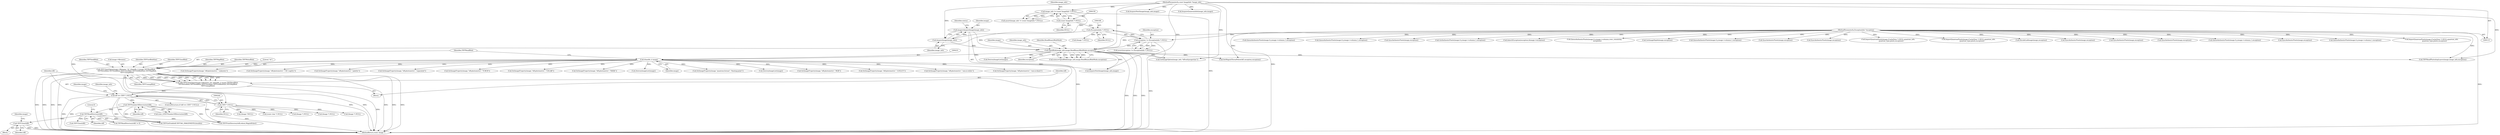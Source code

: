 digraph "0_ImageMagick_58cf5bf4fade82e3b510e8f3463a967278a3e410_0@pointer" {
"1000321" [label="(Call,TIFFClose(tiff))"];
"1000290" [label="(Call,TIFFReadDirectory(tiff))"];
"1000269" [label="(Call,TIFFNumberOfDirectories(tiff))"];
"1000241" [label="(Call,tiff == (TIFF *) NULL)"];
"1000223" [label="(Call,tiff=TIFFClientOpen(image->filename,\"rb\",(thandle_t) image,TIFFReadBlob,\n    TIFFWriteBlob,TIFFSeekBlob,TIFFCloseBlob,TIFFGetBlobSize,TIFFMapBlob,\n    TIFFUnmapBlob))"];
"1000225" [label="(Call,TIFFClientOpen(image->filename,\"rb\",(thandle_t) image,TIFFReadBlob,\n    TIFFWriteBlob,TIFFSeekBlob,TIFFCloseBlob,TIFFGetBlobSize,TIFFMapBlob,\n    TIFFUnmapBlob))"];
"1000230" [label="(Call,(thandle_t) image)"];
"1000200" [label="(Call,OpenBlob(image_info,image,ReadBinaryBlobMode,exception))"];
"1000196" [label="(Call,AcquireImage(image_info))"];
"1000156" [label="(Call,image_info != (const ImageInfo *) NULL)"];
"1000116" [label="(MethodParameterIn,const ImageInfo *image_info)"];
"1000158" [label="(Call,(const ImageInfo *) NULL)"];
"1000194" [label="(Call,image=AcquireImage(image_info))"];
"1000183" [label="(Call,exception != (ExceptionInfo *) NULL)"];
"1000117" [label="(MethodParameterIn,ExceptionInfo *exception)"];
"1000185" [label="(Call,(ExceptionInfo *) NULL)"];
"1000243" [label="(Call,(TIFF *) NULL)"];
"1000487" [label="(Call,SetImageProperty(image,\"tiff:photometric\",\"RGB\"))"];
"1000243" [label="(Call,(TIFF *) NULL)"];
"1000202" [label="(Identifier,image)"];
"1000160" [label="(Identifier,NULL)"];
"1002764" [label="(Call,QueueAuthenticPixels(image,0,y,image->columns,rows_remaining,\n            exception))"];
"1000224" [label="(Identifier,tiff)"];
"1000201" [label="(Identifier,image_info)"];
"1000324" [label="(Identifier,image)"];
"1000514" [label="(Call,SetImageProperty(image,\"tiff:photometric\",\"LOGLUV\"))"];
"1001518" [label="(Call,GetImageDepth(image,exception))"];
"1000155" [label="(Call,assert(image_info != (const ImageInfo *) NULL))"];
"1000289" [label="(Call,TIFFReadDirectory(tiff) != 0)"];
"1000270" [label="(Identifier,tiff)"];
"1000469" [label="(Call,SetImageProperty(image,\"tiff:photometric\",\"min-is-white\"))"];
"1003116" [label="(Call,QueueAuthenticPixels(image,0,y,image->columns,1,exception))"];
"1002450" [label="(Call,SyncAuthenticPixels(image,exception))"];
"1002629" [label="(Call,SyncAuthenticPixels(image,exception))"];
"1000225" [label="(Call,TIFFClientOpen(image->filename,\"rb\",(thandle_t) image,TIFFReadBlob,\n    TIFFWriteBlob,TIFFSeekBlob,TIFFCloseBlob,TIFFGetBlobSize,TIFFMapBlob,\n    TIFFUnmapBlob))"];
"1003385" [label="(MethodReturn,static Image *)"];
"1000195" [label="(Identifier,image)"];
"1000290" [label="(Call,TIFFReadDirectory(tiff))"];
"1001867" [label="(Call,ImportQuantumPixels(image,(CacheView *) NULL,quantum_info,\n            quantum_type,pixels,exception))"];
"1000460" [label="(Call,SetImageProperty(image,\"tiff:photometric\",\"min-is-black\"))"];
"1002244" [label="(Call,ImportQuantumPixels(image,(CacheView *) NULL,quantum_info,\n              quantum_type,pixels,exception))"];
"1000322" [label="(Identifier,tiff)"];
"1000291" [label="(Identifier,tiff)"];
"1000269" [label="(Call,TIFFNumberOfDirectories(tiff))"];
"1000118" [label="(Block,)"];
"1003244" [label="(Call,DecodeLabImage(image,exception))"];
"1000760" [label="(Call,(const char *) NULL)"];
"1000317" [label="(Call,(Image *) NULL)"];
"1000235" [label="(Identifier,TIFFSeekBlob)"];
"1000212" [label="(Call,DestroyImageList(image))"];
"1000345" [label="(Call,TIFFPrintDirectory(tiff,stdout,MagickFalse))"];
"1003197" [label="(Call,SyncAuthenticPixels(image,exception))"];
"1002255" [label="(Call,SyncAuthenticPixels(image,exception))"];
"1000226" [label="(Call,image->filename)"];
"1000352" [label="(Call,TIFFGetField(tiff,TIFFTAG_IMAGEWIDTH,&width))"];
"1002077" [label="(Call,SyncAuthenticPixels(image,exception))"];
"1000248" [label="(Identifier,image)"];
"1000116" [label="(MethodParameterIn,const ImageInfo *image_info)"];
"1000184" [label="(Identifier,exception)"];
"1001849" [label="(Call,QueueAuthenticPixels(image,0,y,image->columns,1,exception))"];
"1000197" [label="(Identifier,image_info)"];
"1003309" [label="(Call,AcquireNextImage(image_info,image))"];
"1000194" [label="(Call,image=AcquireImage(image_info))"];
"1000267" [label="(Call,(size_t)TIFFNumberOfDirectories(tiff))"];
"1000183" [label="(Call,exception != (ExceptionInfo *) NULL)"];
"1000232" [label="(Identifier,image)"];
"1000158" [label="(Call,(const ImageInfo *) NULL)"];
"1000310" [label="(Call,AcquireNextImage(image_info,image))"];
"1001139" [label="(Call,AcquireQuantumInfo(image_info,image))"];
"1002969" [label="(Call,SyncAuthenticPixels(image,exception))"];
"1000300" [label="(Call,TIFFClose(tiff))"];
"1000320" [label="(Block,)"];
"1000307" [label="(Call,(Image *) NULL)"];
"1000550" [label="(Call,SetImageProperty(image,\"tiff:photometric\",\"unknown\"))"];
"1000156" [label="(Call,image_info != (const ImageInfo *) NULL)"];
"1000240" [label="(ControlStructure,if (tiff == (TIFF *) NULL))"];
"1000237" [label="(Identifier,TIFFGetBlobSize)"];
"1000292" [label="(Literal,0)"];
"1000117" [label="(MethodParameterIn,ExceptionInfo *exception)"];
"1000215" [label="(Call,(Image *) NULL)"];
"1000242" [label="(Identifier,tiff)"];
"1000252" [label="(Call,(Image *) NULL)"];
"1000753" [label="(Call,GetImageOption(image_info,\"tiff:exif-properties\"))"];
"1000187" [label="(Identifier,NULL)"];
"1000204" [label="(Identifier,exception)"];
"1000239" [label="(Identifier,TIFFUnmapBlob)"];
"1000505" [label="(Call,SetImageProperty(image,\"tiff:photometric\",\"CIE Log2(L)\"))"];
"1003355" [label="(Call,TIFFReadPhotoshopLayers(image,image_info,exception))"];
"1002048" [label="(Call,QueueAuthenticPixels(image,0,y,image->columns,1,exception))"];
"1000199" [label="(Identifier,status)"];
"1002066" [label="(Call,ImportQuantumPixels(image,(CacheView *) NULL,quantum_info,\n            quantum_type,pixels,exception))"];
"1002329" [label="(Call,QueueAuthenticPixels(image,0,y,image->columns,1,exception))"];
"1000321" [label="(Call,TIFFClose(tiff))"];
"1000200" [label="(Call,OpenBlob(image_info,image,ReadBinaryBlobMode,exception))"];
"1000478" [label="(Call,SetImageProperty(image,\"tiff:photometric\",\"palette\"))"];
"1002510" [label="(Call,QueueAuthenticPixels(image,0,y,image->columns,1,exception))"];
"1000245" [label="(Identifier,NULL)"];
"1000532" [label="(Call,SetImageProperty(image,\"tiff:photometric\",\"separated\"))"];
"1000203" [label="(Identifier,ReadBinaryBlobMode)"];
"1000258" [label="(Identifier,image_info)"];
"1000230" [label="(Call,(thandle_t) image)"];
"1000157" [label="(Identifier,image_info)"];
"1000541" [label="(Call,SetImageProperty(image,\"tiff:photometric\",\"YCBCR\"))"];
"1000241" [label="(Call,tiff == (TIFF *) NULL)"];
"1000220" [label="(Call,SetMagickThreadValue(tiff_exception,exception))"];
"1000185" [label="(Call,(ExceptionInfo *) NULL)"];
"1000496" [label="(Call,SetImageProperty(image,\"tiff:photometric\",\"CIELAB\"))"];
"1001878" [label="(Call,SyncAuthenticPixels(image,exception))"];
"1000236" [label="(Identifier,TIFFCloseBlob)"];
"1000198" [label="(Call,status=OpenBlob(image_info,image,ReadBinaryBlobMode,exception))"];
"1000233" [label="(Identifier,TIFFReadBlob)"];
"1002158" [label="(Call,GetAuthenticPixels(image,0,y,image->columns,1,exception))"];
"1000523" [label="(Call,SetImageProperty(image,\"tiff:photometric\",\"MASK\"))"];
"1000304" [label="(Call,DestroyImageList(image))"];
"1000196" [label="(Call,AcquireImage(image_info))"];
"1000223" [label="(Call,tiff=TIFFClientOpen(image->filename,\"rb\",(thandle_t) image,TIFFReadBlob,\n    TIFFWriteBlob,TIFFSeekBlob,TIFFCloseBlob,TIFFGetBlobSize,TIFFMapBlob,\n    TIFFUnmapBlob))"];
"1000647" [label="(Call,InheritException(exception,&image->exception))"];
"1003379" [label="(Call,(Image *)NULL)"];
"1000238" [label="(Identifier,TIFFMapBlob)"];
"1000449" [label="(Call,SetImageProperty(image,\"quantum:format\",\"floating-point\"))"];
"1000234" [label="(Identifier,TIFFWriteBlob)"];
"1000182" [label="(Call,assert(exception != (ExceptionInfo *) NULL))"];
"1000249" [label="(Call,DestroyImageList(image))"];
"1000229" [label="(Literal,\"rb\")"];
"1000321" -> "1000320"  [label="AST: "];
"1000321" -> "1000322"  [label="CFG: "];
"1000322" -> "1000321"  [label="AST: "];
"1000324" -> "1000321"  [label="CFG: "];
"1000321" -> "1003385"  [label="DDG: "];
"1000321" -> "1003385"  [label="DDG: "];
"1000290" -> "1000321"  [label="DDG: "];
"1000290" -> "1000289"  [label="AST: "];
"1000290" -> "1000291"  [label="CFG: "];
"1000291" -> "1000290"  [label="AST: "];
"1000292" -> "1000290"  [label="CFG: "];
"1000290" -> "1000289"  [label="DDG: "];
"1000269" -> "1000290"  [label="DDG: "];
"1000290" -> "1000300"  [label="DDG: "];
"1000290" -> "1000345"  [label="DDG: "];
"1000290" -> "1000352"  [label="DDG: "];
"1000269" -> "1000267"  [label="AST: "];
"1000269" -> "1000270"  [label="CFG: "];
"1000270" -> "1000269"  [label="AST: "];
"1000267" -> "1000269"  [label="CFG: "];
"1000269" -> "1000267"  [label="DDG: "];
"1000241" -> "1000269"  [label="DDG: "];
"1000269" -> "1000345"  [label="DDG: "];
"1000269" -> "1000352"  [label="DDG: "];
"1000241" -> "1000240"  [label="AST: "];
"1000241" -> "1000243"  [label="CFG: "];
"1000242" -> "1000241"  [label="AST: "];
"1000243" -> "1000241"  [label="AST: "];
"1000248" -> "1000241"  [label="CFG: "];
"1000258" -> "1000241"  [label="CFG: "];
"1000241" -> "1003385"  [label="DDG: "];
"1000241" -> "1003385"  [label="DDG: "];
"1000241" -> "1003385"  [label="DDG: "];
"1000223" -> "1000241"  [label="DDG: "];
"1000243" -> "1000241"  [label="DDG: "];
"1000241" -> "1000345"  [label="DDG: "];
"1000241" -> "1000352"  [label="DDG: "];
"1000223" -> "1000118"  [label="AST: "];
"1000223" -> "1000225"  [label="CFG: "];
"1000224" -> "1000223"  [label="AST: "];
"1000225" -> "1000223"  [label="AST: "];
"1000242" -> "1000223"  [label="CFG: "];
"1000223" -> "1003385"  [label="DDG: "];
"1000225" -> "1000223"  [label="DDG: "];
"1000225" -> "1000223"  [label="DDG: "];
"1000225" -> "1000223"  [label="DDG: "];
"1000225" -> "1000223"  [label="DDG: "];
"1000225" -> "1000223"  [label="DDG: "];
"1000225" -> "1000223"  [label="DDG: "];
"1000225" -> "1000223"  [label="DDG: "];
"1000225" -> "1000223"  [label="DDG: "];
"1000225" -> "1000223"  [label="DDG: "];
"1000225" -> "1000223"  [label="DDG: "];
"1000225" -> "1000239"  [label="CFG: "];
"1000226" -> "1000225"  [label="AST: "];
"1000229" -> "1000225"  [label="AST: "];
"1000230" -> "1000225"  [label="AST: "];
"1000233" -> "1000225"  [label="AST: "];
"1000234" -> "1000225"  [label="AST: "];
"1000235" -> "1000225"  [label="AST: "];
"1000236" -> "1000225"  [label="AST: "];
"1000237" -> "1000225"  [label="AST: "];
"1000238" -> "1000225"  [label="AST: "];
"1000239" -> "1000225"  [label="AST: "];
"1000225" -> "1003385"  [label="DDG: "];
"1000225" -> "1003385"  [label="DDG: "];
"1000225" -> "1003385"  [label="DDG: "];
"1000225" -> "1003385"  [label="DDG: "];
"1000225" -> "1003385"  [label="DDG: "];
"1000225" -> "1003385"  [label="DDG: "];
"1000225" -> "1003385"  [label="DDG: "];
"1000225" -> "1003385"  [label="DDG: "];
"1000225" -> "1003385"  [label="DDG: "];
"1000230" -> "1000225"  [label="DDG: "];
"1000230" -> "1000232"  [label="CFG: "];
"1000231" -> "1000230"  [label="AST: "];
"1000232" -> "1000230"  [label="AST: "];
"1000233" -> "1000230"  [label="CFG: "];
"1000200" -> "1000230"  [label="DDG: "];
"1000230" -> "1000249"  [label="DDG: "];
"1000230" -> "1000304"  [label="DDG: "];
"1000230" -> "1000310"  [label="DDG: "];
"1000230" -> "1000449"  [label="DDG: "];
"1000230" -> "1000460"  [label="DDG: "];
"1000230" -> "1000469"  [label="DDG: "];
"1000230" -> "1000478"  [label="DDG: "];
"1000230" -> "1000487"  [label="DDG: "];
"1000230" -> "1000496"  [label="DDG: "];
"1000230" -> "1000505"  [label="DDG: "];
"1000230" -> "1000514"  [label="DDG: "];
"1000230" -> "1000523"  [label="DDG: "];
"1000230" -> "1000532"  [label="DDG: "];
"1000230" -> "1000541"  [label="DDG: "];
"1000230" -> "1000550"  [label="DDG: "];
"1000200" -> "1000198"  [label="AST: "];
"1000200" -> "1000204"  [label="CFG: "];
"1000201" -> "1000200"  [label="AST: "];
"1000202" -> "1000200"  [label="AST: "];
"1000203" -> "1000200"  [label="AST: "];
"1000204" -> "1000200"  [label="AST: "];
"1000198" -> "1000200"  [label="CFG: "];
"1000200" -> "1003385"  [label="DDG: "];
"1000200" -> "1003385"  [label="DDG: "];
"1000200" -> "1003385"  [label="DDG: "];
"1000200" -> "1000198"  [label="DDG: "];
"1000200" -> "1000198"  [label="DDG: "];
"1000200" -> "1000198"  [label="DDG: "];
"1000200" -> "1000198"  [label="DDG: "];
"1000196" -> "1000200"  [label="DDG: "];
"1000116" -> "1000200"  [label="DDG: "];
"1000194" -> "1000200"  [label="DDG: "];
"1000183" -> "1000200"  [label="DDG: "];
"1000117" -> "1000200"  [label="DDG: "];
"1000200" -> "1000212"  [label="DDG: "];
"1000200" -> "1000220"  [label="DDG: "];
"1000200" -> "1000310"  [label="DDG: "];
"1000200" -> "1000753"  [label="DDG: "];
"1000200" -> "1003355"  [label="DDG: "];
"1000196" -> "1000194"  [label="AST: "];
"1000196" -> "1000197"  [label="CFG: "];
"1000197" -> "1000196"  [label="AST: "];
"1000194" -> "1000196"  [label="CFG: "];
"1000196" -> "1000194"  [label="DDG: "];
"1000156" -> "1000196"  [label="DDG: "];
"1000116" -> "1000196"  [label="DDG: "];
"1000156" -> "1000155"  [label="AST: "];
"1000156" -> "1000158"  [label="CFG: "];
"1000157" -> "1000156"  [label="AST: "];
"1000158" -> "1000156"  [label="AST: "];
"1000155" -> "1000156"  [label="CFG: "];
"1000156" -> "1003385"  [label="DDG: "];
"1000156" -> "1000155"  [label="DDG: "];
"1000156" -> "1000155"  [label="DDG: "];
"1000116" -> "1000156"  [label="DDG: "];
"1000158" -> "1000156"  [label="DDG: "];
"1000116" -> "1000115"  [label="AST: "];
"1000116" -> "1003385"  [label="DDG: "];
"1000116" -> "1000310"  [label="DDG: "];
"1000116" -> "1000753"  [label="DDG: "];
"1000116" -> "1001139"  [label="DDG: "];
"1000116" -> "1003309"  [label="DDG: "];
"1000116" -> "1003355"  [label="DDG: "];
"1000158" -> "1000160"  [label="CFG: "];
"1000159" -> "1000158"  [label="AST: "];
"1000160" -> "1000158"  [label="AST: "];
"1000158" -> "1000185"  [label="DDG: "];
"1000194" -> "1000118"  [label="AST: "];
"1000195" -> "1000194"  [label="AST: "];
"1000199" -> "1000194"  [label="CFG: "];
"1000194" -> "1003385"  [label="DDG: "];
"1000183" -> "1000182"  [label="AST: "];
"1000183" -> "1000185"  [label="CFG: "];
"1000184" -> "1000183"  [label="AST: "];
"1000185" -> "1000183"  [label="AST: "];
"1000182" -> "1000183"  [label="CFG: "];
"1000183" -> "1003385"  [label="DDG: "];
"1000183" -> "1000182"  [label="DDG: "];
"1000183" -> "1000182"  [label="DDG: "];
"1000117" -> "1000183"  [label="DDG: "];
"1000185" -> "1000183"  [label="DDG: "];
"1000117" -> "1000115"  [label="AST: "];
"1000117" -> "1003385"  [label="DDG: "];
"1000117" -> "1000220"  [label="DDG: "];
"1000117" -> "1000647"  [label="DDG: "];
"1000117" -> "1001518"  [label="DDG: "];
"1000117" -> "1001849"  [label="DDG: "];
"1000117" -> "1001867"  [label="DDG: "];
"1000117" -> "1001878"  [label="DDG: "];
"1000117" -> "1002048"  [label="DDG: "];
"1000117" -> "1002066"  [label="DDG: "];
"1000117" -> "1002077"  [label="DDG: "];
"1000117" -> "1002158"  [label="DDG: "];
"1000117" -> "1002244"  [label="DDG: "];
"1000117" -> "1002255"  [label="DDG: "];
"1000117" -> "1002329"  [label="DDG: "];
"1000117" -> "1002450"  [label="DDG: "];
"1000117" -> "1002510"  [label="DDG: "];
"1000117" -> "1002629"  [label="DDG: "];
"1000117" -> "1002764"  [label="DDG: "];
"1000117" -> "1002969"  [label="DDG: "];
"1000117" -> "1003116"  [label="DDG: "];
"1000117" -> "1003197"  [label="DDG: "];
"1000117" -> "1003244"  [label="DDG: "];
"1000117" -> "1003355"  [label="DDG: "];
"1000185" -> "1000187"  [label="CFG: "];
"1000186" -> "1000185"  [label="AST: "];
"1000187" -> "1000185"  [label="AST: "];
"1000185" -> "1000215"  [label="DDG: "];
"1000185" -> "1000243"  [label="DDG: "];
"1000243" -> "1000245"  [label="CFG: "];
"1000244" -> "1000243"  [label="AST: "];
"1000245" -> "1000243"  [label="AST: "];
"1000243" -> "1003385"  [label="DDG: "];
"1000243" -> "1000252"  [label="DDG: "];
"1000243" -> "1000307"  [label="DDG: "];
"1000243" -> "1000317"  [label="DDG: "];
"1000243" -> "1000760"  [label="DDG: "];
"1000243" -> "1003379"  [label="DDG: "];
}
